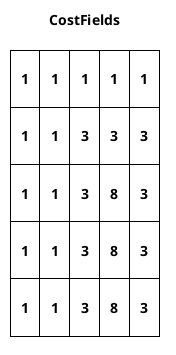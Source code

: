 @startuml cost_field_hill

title
CostFields

|\n   1   \n|\n   1   \n|\n   1   \n|\n   1   \n|\n   1   \n|
|\n   1   \n|\n   1   \n|\n   3   \n|\n   3   \n|\n   3   \n|
|\n   1   \n|\n   1   \n|\n   3   \n|\n   8   \n|\n   3   \n|
|\n   1   \n|\n   1   \n|\n   3   \n|\n   8   \n|\n   3   \n|
|\n   1   \n|\n   1   \n|\n   3   \n|\n   8   \n|\n   3   \n|
end title
@enduml
